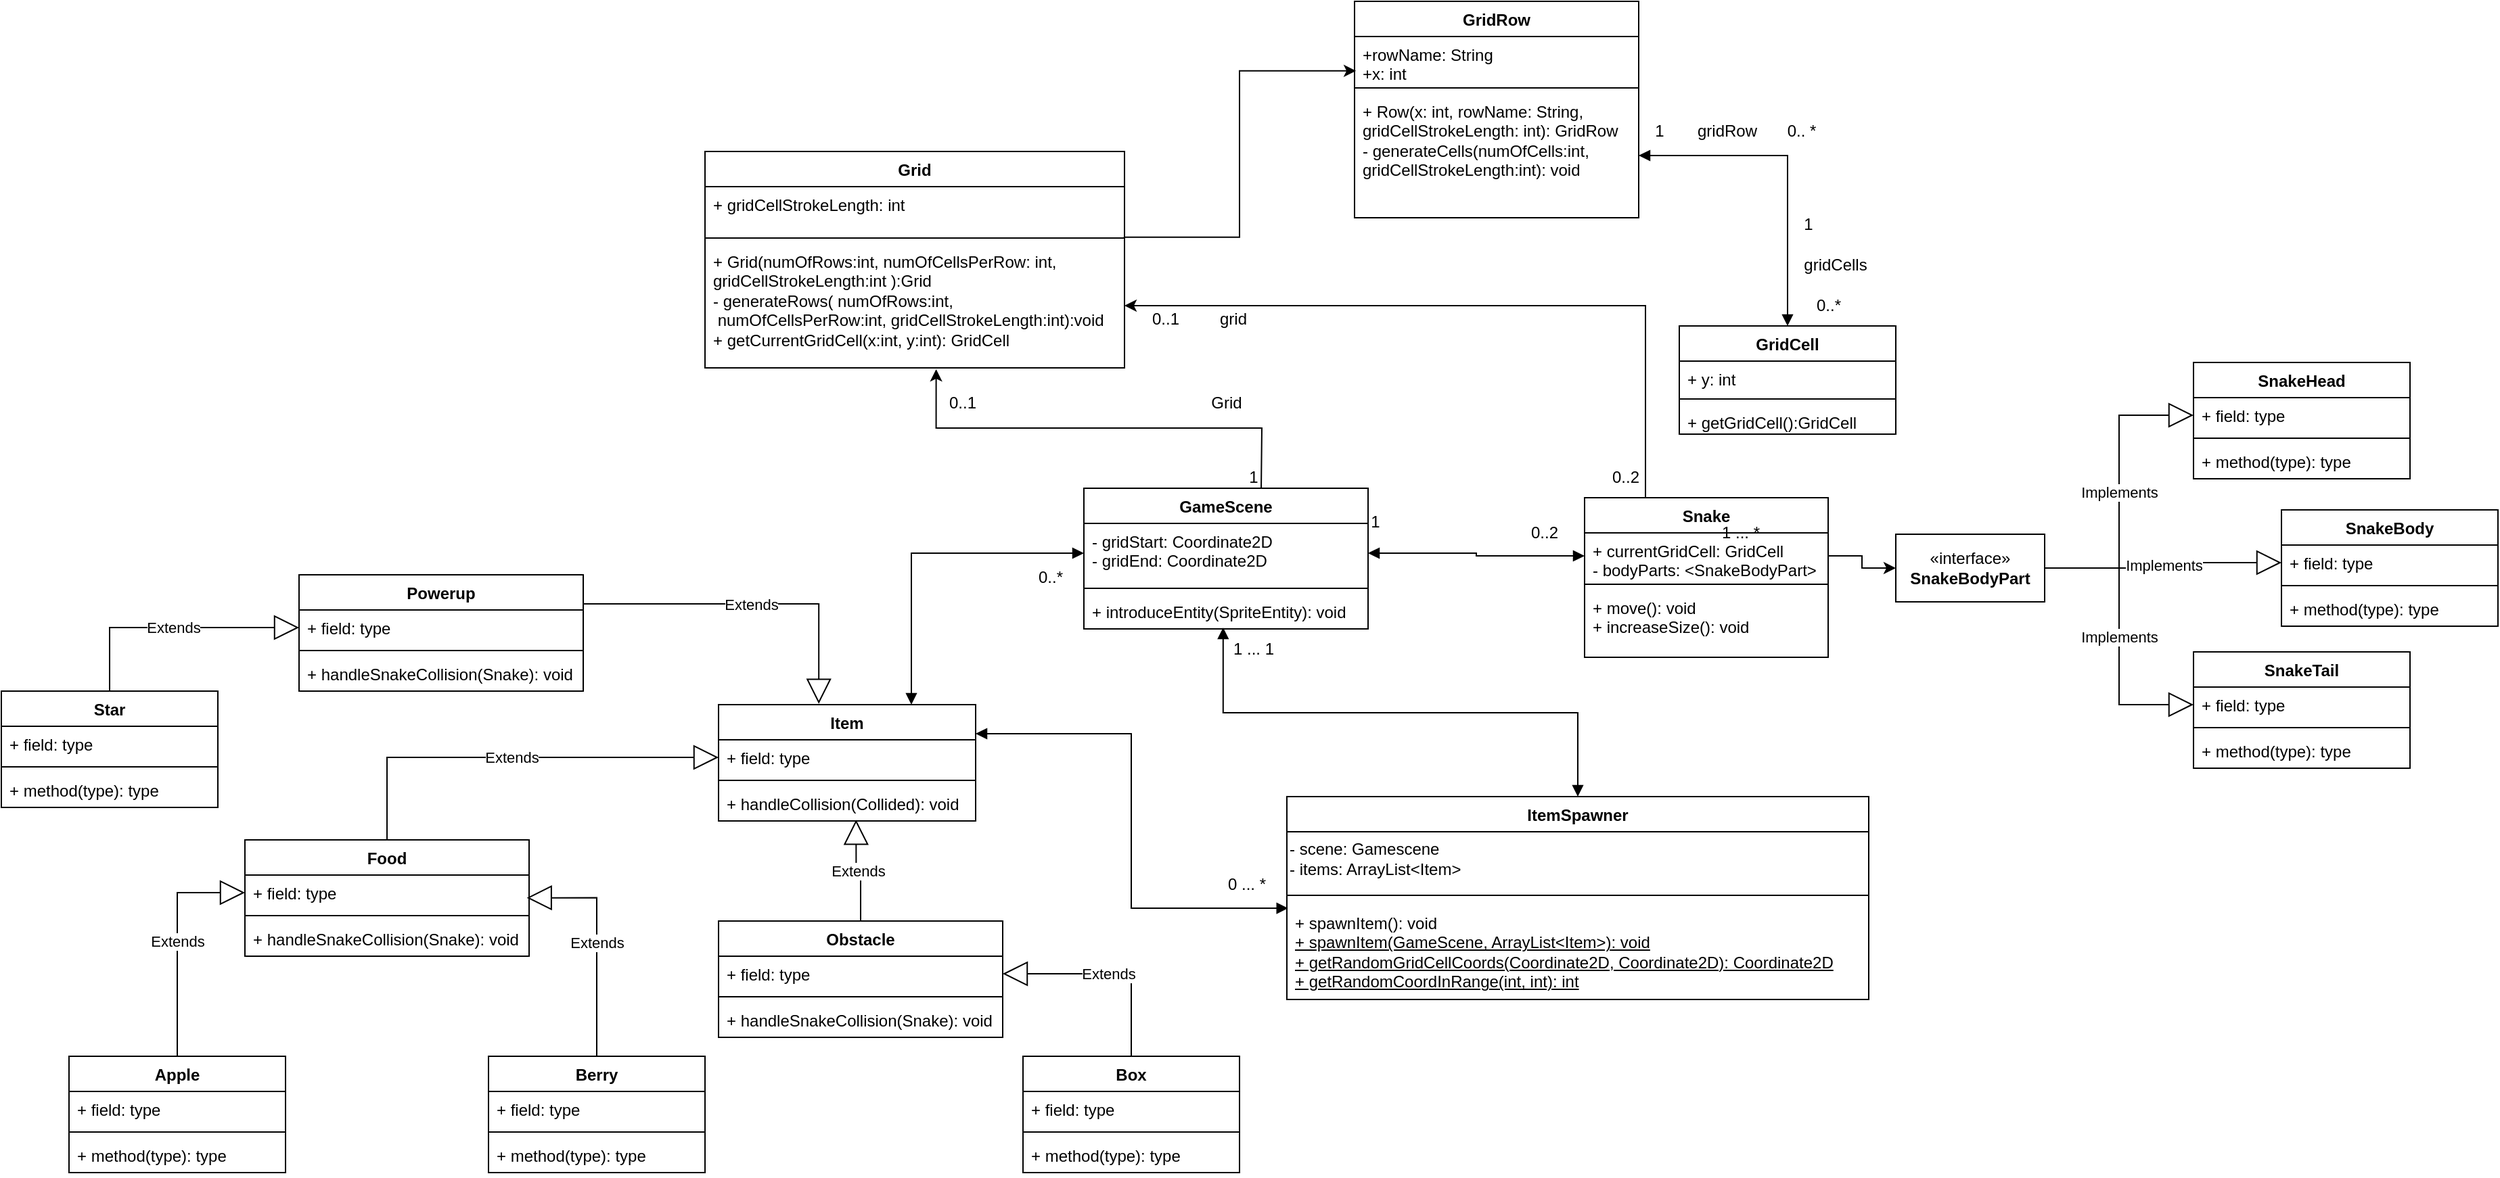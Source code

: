 <mxfile version="21.6.8" type="device">
  <diagram name="Page-1" id="MCF7dSbkrIIll1OqpHnx">
    <mxGraphModel dx="1997" dy="2072" grid="1" gridSize="10" guides="1" tooltips="1" connect="1" arrows="1" fold="1" page="1" pageScale="1" pageWidth="850" pageHeight="1100" math="0" shadow="0">
      <root>
        <mxCell id="0" />
        <mxCell id="1" parent="0" />
        <mxCell id="9PEjHqLA53AQj2_8Kmjp-25" style="edgeStyle=orthogonalEdgeStyle;rounded=0;orthogonalLoop=1;jettySize=auto;html=1;exitX=0.25;exitY=0;exitDx=0;exitDy=0;entryX=1;entryY=0.5;entryDx=0;entryDy=0;" parent="1" source="qGIvIKASs_bQKBdTB44B-2" edge="1" target="9PEjHqLA53AQj2_8Kmjp-12">
          <mxGeometry relative="1" as="geometry">
            <mxPoint x="620" y="-60" as="targetPoint" />
          </mxGeometry>
        </mxCell>
        <mxCell id="qGIvIKASs_bQKBdTB44B-2" value="Snake" style="swimlane;fontStyle=1;align=center;verticalAlign=top;childLayout=stackLayout;horizontal=1;startSize=26;horizontalStack=0;resizeParent=1;resizeParentMax=0;resizeLast=0;collapsible=1;marginBottom=0;whiteSpace=wrap;html=1;" parent="1" vertex="1">
          <mxGeometry x="760" y="37" width="180" height="118" as="geometry" />
        </mxCell>
        <mxCell id="qGIvIKASs_bQKBdTB44B-3" value="+ currentGridCell: GridCell&lt;br&gt;- bodyParts: &amp;lt;SnakeBodyPart&amp;gt;" style="text;strokeColor=none;fillColor=none;align=left;verticalAlign=top;spacingLeft=4;spacingRight=4;overflow=hidden;rotatable=0;points=[[0,0.5],[1,0.5]];portConstraint=eastwest;whiteSpace=wrap;html=1;" parent="qGIvIKASs_bQKBdTB44B-2" vertex="1">
          <mxGeometry y="26" width="180" height="34" as="geometry" />
        </mxCell>
        <mxCell id="qGIvIKASs_bQKBdTB44B-4" value="" style="line;strokeWidth=1;fillColor=none;align=left;verticalAlign=middle;spacingTop=-1;spacingLeft=3;spacingRight=3;rotatable=0;labelPosition=right;points=[];portConstraint=eastwest;strokeColor=inherit;" parent="qGIvIKASs_bQKBdTB44B-2" vertex="1">
          <mxGeometry y="60" width="180" height="8" as="geometry" />
        </mxCell>
        <mxCell id="qGIvIKASs_bQKBdTB44B-5" value="+ move(): void&lt;div&gt;+ increaseSize(): void&lt;/div&gt;" style="text;strokeColor=none;fillColor=none;align=left;verticalAlign=top;spacingLeft=4;spacingRight=4;overflow=hidden;rotatable=0;points=[[0,0.5],[1,0.5]];portConstraint=eastwest;whiteSpace=wrap;html=1;" parent="qGIvIKASs_bQKBdTB44B-2" vertex="1">
          <mxGeometry y="68" width="180" height="50" as="geometry" />
        </mxCell>
        <mxCell id="qGIvIKASs_bQKBdTB44B-6" value="Item" style="swimlane;fontStyle=1;align=center;verticalAlign=top;childLayout=stackLayout;horizontal=1;startSize=26;horizontalStack=0;resizeParent=1;resizeParentMax=0;resizeLast=0;collapsible=1;marginBottom=0;whiteSpace=wrap;html=1;" parent="1" vertex="1">
          <mxGeometry x="120" y="190" width="190" height="86" as="geometry" />
        </mxCell>
        <mxCell id="qGIvIKASs_bQKBdTB44B-7" value="+ field: type" style="text;strokeColor=none;fillColor=none;align=left;verticalAlign=top;spacingLeft=4;spacingRight=4;overflow=hidden;rotatable=0;points=[[0,0.5],[1,0.5]];portConstraint=eastwest;whiteSpace=wrap;html=1;" parent="qGIvIKASs_bQKBdTB44B-6" vertex="1">
          <mxGeometry y="26" width="190" height="26" as="geometry" />
        </mxCell>
        <mxCell id="qGIvIKASs_bQKBdTB44B-8" value="" style="line;strokeWidth=1;fillColor=none;align=left;verticalAlign=middle;spacingTop=-1;spacingLeft=3;spacingRight=3;rotatable=0;labelPosition=right;points=[];portConstraint=eastwest;strokeColor=inherit;" parent="qGIvIKASs_bQKBdTB44B-6" vertex="1">
          <mxGeometry y="52" width="190" height="8" as="geometry" />
        </mxCell>
        <mxCell id="qGIvIKASs_bQKBdTB44B-9" value="+ handleCollision(Collided): void" style="text;strokeColor=none;fillColor=none;align=left;verticalAlign=top;spacingLeft=4;spacingRight=4;overflow=hidden;rotatable=0;points=[[0,0.5],[1,0.5]];portConstraint=eastwest;whiteSpace=wrap;html=1;" parent="qGIvIKASs_bQKBdTB44B-6" vertex="1">
          <mxGeometry y="60" width="190" height="26" as="geometry" />
        </mxCell>
        <mxCell id="qGIvIKASs_bQKBdTB44B-15" value="Food" style="swimlane;fontStyle=1;align=center;verticalAlign=top;childLayout=stackLayout;horizontal=1;startSize=26;horizontalStack=0;resizeParent=1;resizeParentMax=0;resizeLast=0;collapsible=1;marginBottom=0;whiteSpace=wrap;html=1;" parent="1" vertex="1">
          <mxGeometry x="-230" y="290" width="210" height="86" as="geometry" />
        </mxCell>
        <mxCell id="qGIvIKASs_bQKBdTB44B-16" value="+ field: type" style="text;strokeColor=none;fillColor=none;align=left;verticalAlign=top;spacingLeft=4;spacingRight=4;overflow=hidden;rotatable=0;points=[[0,0.5],[1,0.5]];portConstraint=eastwest;whiteSpace=wrap;html=1;" parent="qGIvIKASs_bQKBdTB44B-15" vertex="1">
          <mxGeometry y="26" width="210" height="26" as="geometry" />
        </mxCell>
        <mxCell id="qGIvIKASs_bQKBdTB44B-17" value="" style="line;strokeWidth=1;fillColor=none;align=left;verticalAlign=middle;spacingTop=-1;spacingLeft=3;spacingRight=3;rotatable=0;labelPosition=right;points=[];portConstraint=eastwest;strokeColor=inherit;" parent="qGIvIKASs_bQKBdTB44B-15" vertex="1">
          <mxGeometry y="52" width="210" height="8" as="geometry" />
        </mxCell>
        <mxCell id="qGIvIKASs_bQKBdTB44B-18" value="+ handleSnakeCollision(Snake): void" style="text;strokeColor=none;fillColor=none;align=left;verticalAlign=top;spacingLeft=4;spacingRight=4;overflow=hidden;rotatable=0;points=[[0,0.5],[1,0.5]];portConstraint=eastwest;whiteSpace=wrap;html=1;" parent="qGIvIKASs_bQKBdTB44B-15" vertex="1">
          <mxGeometry y="60" width="210" height="26" as="geometry" />
        </mxCell>
        <mxCell id="qGIvIKASs_bQKBdTB44B-19" value="Obstacle" style="swimlane;fontStyle=1;align=center;verticalAlign=top;childLayout=stackLayout;horizontal=1;startSize=26;horizontalStack=0;resizeParent=1;resizeParentMax=0;resizeLast=0;collapsible=1;marginBottom=0;whiteSpace=wrap;html=1;" parent="1" vertex="1">
          <mxGeometry x="120" y="350" width="210" height="86" as="geometry" />
        </mxCell>
        <mxCell id="qGIvIKASs_bQKBdTB44B-20" value="+ field: type" style="text;strokeColor=none;fillColor=none;align=left;verticalAlign=top;spacingLeft=4;spacingRight=4;overflow=hidden;rotatable=0;points=[[0,0.5],[1,0.5]];portConstraint=eastwest;whiteSpace=wrap;html=1;" parent="qGIvIKASs_bQKBdTB44B-19" vertex="1">
          <mxGeometry y="26" width="210" height="26" as="geometry" />
        </mxCell>
        <mxCell id="qGIvIKASs_bQKBdTB44B-21" value="" style="line;strokeWidth=1;fillColor=none;align=left;verticalAlign=middle;spacingTop=-1;spacingLeft=3;spacingRight=3;rotatable=0;labelPosition=right;points=[];portConstraint=eastwest;strokeColor=inherit;" parent="qGIvIKASs_bQKBdTB44B-19" vertex="1">
          <mxGeometry y="52" width="210" height="8" as="geometry" />
        </mxCell>
        <mxCell id="qGIvIKASs_bQKBdTB44B-22" value="+ handleSnakeCollision(Snake): void" style="text;strokeColor=none;fillColor=none;align=left;verticalAlign=top;spacingLeft=4;spacingRight=4;overflow=hidden;rotatable=0;points=[[0,0.5],[1,0.5]];portConstraint=eastwest;whiteSpace=wrap;html=1;" parent="qGIvIKASs_bQKBdTB44B-19" vertex="1">
          <mxGeometry y="60" width="210" height="26" as="geometry" />
        </mxCell>
        <mxCell id="qGIvIKASs_bQKBdTB44B-23" value="Extends" style="endArrow=block;endSize=16;endFill=0;html=1;rounded=0;entryX=0;entryY=0.5;entryDx=0;entryDy=0;exitX=0.5;exitY=0;exitDx=0;exitDy=0;edgeStyle=orthogonalEdgeStyle;" parent="1" source="qGIvIKASs_bQKBdTB44B-15" target="qGIvIKASs_bQKBdTB44B-7" edge="1">
          <mxGeometry width="160" relative="1" as="geometry">
            <mxPoint x="420" y="250" as="sourcePoint" />
            <mxPoint x="260" y="250" as="targetPoint" />
          </mxGeometry>
        </mxCell>
        <mxCell id="qGIvIKASs_bQKBdTB44B-24" value="Extends" style="endArrow=block;endSize=16;endFill=0;html=1;rounded=0;entryX=0.535;entryY=0.968;entryDx=0;entryDy=0;exitX=0.5;exitY=0;exitDx=0;exitDy=0;edgeStyle=orthogonalEdgeStyle;entryPerimeter=0;" parent="1" source="qGIvIKASs_bQKBdTB44B-19" target="qGIvIKASs_bQKBdTB44B-9" edge="1">
          <mxGeometry width="160" relative="1" as="geometry">
            <mxPoint x="140" y="266" as="sourcePoint" />
            <mxPoint x="200" y="189" as="targetPoint" />
          </mxGeometry>
        </mxCell>
        <mxCell id="qGIvIKASs_bQKBdTB44B-25" value="Apple" style="swimlane;fontStyle=1;align=center;verticalAlign=top;childLayout=stackLayout;horizontal=1;startSize=26;horizontalStack=0;resizeParent=1;resizeParentMax=0;resizeLast=0;collapsible=1;marginBottom=0;whiteSpace=wrap;html=1;" parent="1" vertex="1">
          <mxGeometry x="-360" y="450" width="160" height="86" as="geometry" />
        </mxCell>
        <mxCell id="qGIvIKASs_bQKBdTB44B-26" value="+ field: type" style="text;strokeColor=none;fillColor=none;align=left;verticalAlign=top;spacingLeft=4;spacingRight=4;overflow=hidden;rotatable=0;points=[[0,0.5],[1,0.5]];portConstraint=eastwest;whiteSpace=wrap;html=1;" parent="qGIvIKASs_bQKBdTB44B-25" vertex="1">
          <mxGeometry y="26" width="160" height="26" as="geometry" />
        </mxCell>
        <mxCell id="qGIvIKASs_bQKBdTB44B-27" value="" style="line;strokeWidth=1;fillColor=none;align=left;verticalAlign=middle;spacingTop=-1;spacingLeft=3;spacingRight=3;rotatable=0;labelPosition=right;points=[];portConstraint=eastwest;strokeColor=inherit;" parent="qGIvIKASs_bQKBdTB44B-25" vertex="1">
          <mxGeometry y="52" width="160" height="8" as="geometry" />
        </mxCell>
        <mxCell id="qGIvIKASs_bQKBdTB44B-28" value="+ method(type): type" style="text;strokeColor=none;fillColor=none;align=left;verticalAlign=top;spacingLeft=4;spacingRight=4;overflow=hidden;rotatable=0;points=[[0,0.5],[1,0.5]];portConstraint=eastwest;whiteSpace=wrap;html=1;" parent="qGIvIKASs_bQKBdTB44B-25" vertex="1">
          <mxGeometry y="60" width="160" height="26" as="geometry" />
        </mxCell>
        <mxCell id="qGIvIKASs_bQKBdTB44B-29" value="Berry" style="swimlane;fontStyle=1;align=center;verticalAlign=top;childLayout=stackLayout;horizontal=1;startSize=26;horizontalStack=0;resizeParent=1;resizeParentMax=0;resizeLast=0;collapsible=1;marginBottom=0;whiteSpace=wrap;html=1;" parent="1" vertex="1">
          <mxGeometry x="-50" y="450" width="160" height="86" as="geometry" />
        </mxCell>
        <mxCell id="qGIvIKASs_bQKBdTB44B-30" value="+ field: type" style="text;strokeColor=none;fillColor=none;align=left;verticalAlign=top;spacingLeft=4;spacingRight=4;overflow=hidden;rotatable=0;points=[[0,0.5],[1,0.5]];portConstraint=eastwest;whiteSpace=wrap;html=1;" parent="qGIvIKASs_bQKBdTB44B-29" vertex="1">
          <mxGeometry y="26" width="160" height="26" as="geometry" />
        </mxCell>
        <mxCell id="qGIvIKASs_bQKBdTB44B-31" value="" style="line;strokeWidth=1;fillColor=none;align=left;verticalAlign=middle;spacingTop=-1;spacingLeft=3;spacingRight=3;rotatable=0;labelPosition=right;points=[];portConstraint=eastwest;strokeColor=inherit;" parent="qGIvIKASs_bQKBdTB44B-29" vertex="1">
          <mxGeometry y="52" width="160" height="8" as="geometry" />
        </mxCell>
        <mxCell id="qGIvIKASs_bQKBdTB44B-32" value="+ method(type): type" style="text;strokeColor=none;fillColor=none;align=left;verticalAlign=top;spacingLeft=4;spacingRight=4;overflow=hidden;rotatable=0;points=[[0,0.5],[1,0.5]];portConstraint=eastwest;whiteSpace=wrap;html=1;" parent="qGIvIKASs_bQKBdTB44B-29" vertex="1">
          <mxGeometry y="60" width="160" height="26" as="geometry" />
        </mxCell>
        <mxCell id="qGIvIKASs_bQKBdTB44B-33" value="Extends" style="endArrow=block;endSize=16;endFill=0;html=1;rounded=0;entryX=0;entryY=0.5;entryDx=0;entryDy=0;exitX=0.5;exitY=0;exitDx=0;exitDy=0;edgeStyle=orthogonalEdgeStyle;" parent="1" source="qGIvIKASs_bQKBdTB44B-25" target="qGIvIKASs_bQKBdTB44B-16" edge="1">
          <mxGeometry width="160" relative="1" as="geometry">
            <mxPoint x="50" y="290" as="sourcePoint" />
            <mxPoint x="110" y="199" as="targetPoint" />
          </mxGeometry>
        </mxCell>
        <mxCell id="qGIvIKASs_bQKBdTB44B-34" value="Extends" style="endArrow=block;endSize=16;endFill=0;html=1;rounded=0;exitX=0.5;exitY=0;exitDx=0;exitDy=0;edgeStyle=orthogonalEdgeStyle;entryX=0.992;entryY=0.648;entryDx=0;entryDy=0;entryPerimeter=0;" parent="1" source="qGIvIKASs_bQKBdTB44B-29" target="qGIvIKASs_bQKBdTB44B-16" edge="1">
          <mxGeometry width="160" relative="1" as="geometry">
            <mxPoint x="60" y="300" as="sourcePoint" />
            <mxPoint x="150" y="320" as="targetPoint" />
          </mxGeometry>
        </mxCell>
        <mxCell id="qGIvIKASs_bQKBdTB44B-35" value="Box" style="swimlane;fontStyle=1;align=center;verticalAlign=top;childLayout=stackLayout;horizontal=1;startSize=26;horizontalStack=0;resizeParent=1;resizeParentMax=0;resizeLast=0;collapsible=1;marginBottom=0;whiteSpace=wrap;html=1;" parent="1" vertex="1">
          <mxGeometry x="345" y="450" width="160" height="86" as="geometry" />
        </mxCell>
        <mxCell id="qGIvIKASs_bQKBdTB44B-36" value="+ field: type" style="text;strokeColor=none;fillColor=none;align=left;verticalAlign=top;spacingLeft=4;spacingRight=4;overflow=hidden;rotatable=0;points=[[0,0.5],[1,0.5]];portConstraint=eastwest;whiteSpace=wrap;html=1;" parent="qGIvIKASs_bQKBdTB44B-35" vertex="1">
          <mxGeometry y="26" width="160" height="26" as="geometry" />
        </mxCell>
        <mxCell id="qGIvIKASs_bQKBdTB44B-37" value="" style="line;strokeWidth=1;fillColor=none;align=left;verticalAlign=middle;spacingTop=-1;spacingLeft=3;spacingRight=3;rotatable=0;labelPosition=right;points=[];portConstraint=eastwest;strokeColor=inherit;" parent="qGIvIKASs_bQKBdTB44B-35" vertex="1">
          <mxGeometry y="52" width="160" height="8" as="geometry" />
        </mxCell>
        <mxCell id="qGIvIKASs_bQKBdTB44B-38" value="+ method(type): type" style="text;strokeColor=none;fillColor=none;align=left;verticalAlign=top;spacingLeft=4;spacingRight=4;overflow=hidden;rotatable=0;points=[[0,0.5],[1,0.5]];portConstraint=eastwest;whiteSpace=wrap;html=1;" parent="qGIvIKASs_bQKBdTB44B-35" vertex="1">
          <mxGeometry y="60" width="160" height="26" as="geometry" />
        </mxCell>
        <mxCell id="qGIvIKASs_bQKBdTB44B-39" value="Extends" style="endArrow=block;endSize=16;endFill=0;html=1;rounded=0;exitX=0.5;exitY=0;exitDx=0;exitDy=0;edgeStyle=orthogonalEdgeStyle;entryX=1;entryY=0.5;entryDx=0;entryDy=0;" parent="1" source="qGIvIKASs_bQKBdTB44B-35" target="qGIvIKASs_bQKBdTB44B-20" edge="1">
          <mxGeometry width="160" relative="1" as="geometry">
            <mxPoint x="150" y="430" as="sourcePoint" />
            <mxPoint x="110" y="329" as="targetPoint" />
          </mxGeometry>
        </mxCell>
        <mxCell id="qGIvIKASs_bQKBdTB44B-40" value="Powerup" style="swimlane;fontStyle=1;align=center;verticalAlign=top;childLayout=stackLayout;horizontal=1;startSize=26;horizontalStack=0;resizeParent=1;resizeParentMax=0;resizeLast=0;collapsible=1;marginBottom=0;whiteSpace=wrap;html=1;" parent="1" vertex="1">
          <mxGeometry x="-190" y="94" width="210" height="86" as="geometry" />
        </mxCell>
        <mxCell id="qGIvIKASs_bQKBdTB44B-41" value="+ field: type" style="text;strokeColor=none;fillColor=none;align=left;verticalAlign=top;spacingLeft=4;spacingRight=4;overflow=hidden;rotatable=0;points=[[0,0.5],[1,0.5]];portConstraint=eastwest;whiteSpace=wrap;html=1;" parent="qGIvIKASs_bQKBdTB44B-40" vertex="1">
          <mxGeometry y="26" width="210" height="26" as="geometry" />
        </mxCell>
        <mxCell id="qGIvIKASs_bQKBdTB44B-42" value="" style="line;strokeWidth=1;fillColor=none;align=left;verticalAlign=middle;spacingTop=-1;spacingLeft=3;spacingRight=3;rotatable=0;labelPosition=right;points=[];portConstraint=eastwest;strokeColor=inherit;" parent="qGIvIKASs_bQKBdTB44B-40" vertex="1">
          <mxGeometry y="52" width="210" height="8" as="geometry" />
        </mxCell>
        <mxCell id="qGIvIKASs_bQKBdTB44B-43" value="+ handleSnakeCollision(Snake): void" style="text;strokeColor=none;fillColor=none;align=left;verticalAlign=top;spacingLeft=4;spacingRight=4;overflow=hidden;rotatable=0;points=[[0,0.5],[1,0.5]];portConstraint=eastwest;whiteSpace=wrap;html=1;" parent="qGIvIKASs_bQKBdTB44B-40" vertex="1">
          <mxGeometry y="60" width="210" height="26" as="geometry" />
        </mxCell>
        <mxCell id="qGIvIKASs_bQKBdTB44B-44" value="Extends" style="endArrow=block;endSize=16;endFill=0;html=1;rounded=0;entryX=0.39;entryY=-0.007;entryDx=0;entryDy=0;exitX=1;exitY=0.25;exitDx=0;exitDy=0;edgeStyle=orthogonalEdgeStyle;entryPerimeter=0;" parent="1" source="qGIvIKASs_bQKBdTB44B-40" target="qGIvIKASs_bQKBdTB44B-6" edge="1">
          <mxGeometry width="160" relative="1" as="geometry">
            <mxPoint x="120" y="280" as="sourcePoint" />
            <mxPoint x="200" y="189" as="targetPoint" />
          </mxGeometry>
        </mxCell>
        <mxCell id="qGIvIKASs_bQKBdTB44B-50" value="Star" style="swimlane;fontStyle=1;align=center;verticalAlign=top;childLayout=stackLayout;horizontal=1;startSize=26;horizontalStack=0;resizeParent=1;resizeParentMax=0;resizeLast=0;collapsible=1;marginBottom=0;whiteSpace=wrap;html=1;" parent="1" vertex="1">
          <mxGeometry x="-410" y="180" width="160" height="86" as="geometry" />
        </mxCell>
        <mxCell id="qGIvIKASs_bQKBdTB44B-51" value="+ field: type" style="text;strokeColor=none;fillColor=none;align=left;verticalAlign=top;spacingLeft=4;spacingRight=4;overflow=hidden;rotatable=0;points=[[0,0.5],[1,0.5]];portConstraint=eastwest;whiteSpace=wrap;html=1;" parent="qGIvIKASs_bQKBdTB44B-50" vertex="1">
          <mxGeometry y="26" width="160" height="26" as="geometry" />
        </mxCell>
        <mxCell id="qGIvIKASs_bQKBdTB44B-52" value="" style="line;strokeWidth=1;fillColor=none;align=left;verticalAlign=middle;spacingTop=-1;spacingLeft=3;spacingRight=3;rotatable=0;labelPosition=right;points=[];portConstraint=eastwest;strokeColor=inherit;" parent="qGIvIKASs_bQKBdTB44B-50" vertex="1">
          <mxGeometry y="52" width="160" height="8" as="geometry" />
        </mxCell>
        <mxCell id="qGIvIKASs_bQKBdTB44B-53" value="+ method(type): type" style="text;strokeColor=none;fillColor=none;align=left;verticalAlign=top;spacingLeft=4;spacingRight=4;overflow=hidden;rotatable=0;points=[[0,0.5],[1,0.5]];portConstraint=eastwest;whiteSpace=wrap;html=1;" parent="qGIvIKASs_bQKBdTB44B-50" vertex="1">
          <mxGeometry y="60" width="160" height="26" as="geometry" />
        </mxCell>
        <mxCell id="qGIvIKASs_bQKBdTB44B-54" value="Extends" style="endArrow=block;endSize=16;endFill=0;html=1;rounded=0;exitX=0.5;exitY=0;exitDx=0;exitDy=0;edgeStyle=orthogonalEdgeStyle;entryX=0;entryY=0.5;entryDx=0;entryDy=0;" parent="1" source="qGIvIKASs_bQKBdTB44B-50" target="qGIvIKASs_bQKBdTB44B-41" edge="1">
          <mxGeometry width="160" relative="1" as="geometry">
            <mxPoint x="120" y="91" as="sourcePoint" />
            <mxPoint x="262" y="149" as="targetPoint" />
          </mxGeometry>
        </mxCell>
        <mxCell id="-3KLwKhVpg1Zn16_drRb-19" style="edgeStyle=orthogonalEdgeStyle;rounded=0;orthogonalLoop=1;jettySize=auto;html=1;entryX=0.551;entryY=1.011;entryDx=0;entryDy=0;entryPerimeter=0;" parent="1" edge="1" target="9PEjHqLA53AQj2_8Kmjp-12">
          <mxGeometry relative="1" as="geometry">
            <mxPoint x="521.021" y="30" as="sourcePoint" />
            <mxPoint x="518.5" y="-60" as="targetPoint" />
          </mxGeometry>
        </mxCell>
        <mxCell id="qGIvIKASs_bQKBdTB44B-55" value="GameScene" style="swimlane;fontStyle=1;align=center;verticalAlign=top;childLayout=stackLayout;horizontal=1;startSize=26;horizontalStack=0;resizeParent=1;resizeParentMax=0;resizeLast=0;collapsible=1;marginBottom=0;whiteSpace=wrap;html=1;" parent="1" vertex="1">
          <mxGeometry x="390" y="30" width="210" height="104" as="geometry" />
        </mxCell>
        <mxCell id="qGIvIKASs_bQKBdTB44B-56" value="- gridStart: Coordinate2D&lt;br&gt;- gridEnd: Coordinate2D" style="text;strokeColor=none;fillColor=none;align=left;verticalAlign=top;spacingLeft=4;spacingRight=4;overflow=hidden;rotatable=0;points=[[0,0.5],[1,0.5]];portConstraint=eastwest;whiteSpace=wrap;html=1;" parent="qGIvIKASs_bQKBdTB44B-55" vertex="1">
          <mxGeometry y="26" width="210" height="44" as="geometry" />
        </mxCell>
        <mxCell id="qGIvIKASs_bQKBdTB44B-57" value="" style="line;strokeWidth=1;fillColor=none;align=left;verticalAlign=middle;spacingTop=-1;spacingLeft=3;spacingRight=3;rotatable=0;labelPosition=right;points=[];portConstraint=eastwest;strokeColor=inherit;" parent="qGIvIKASs_bQKBdTB44B-55" vertex="1">
          <mxGeometry y="70" width="210" height="8" as="geometry" />
        </mxCell>
        <mxCell id="qGIvIKASs_bQKBdTB44B-58" value="+ introduceEntity(SpriteEntity): void" style="text;strokeColor=none;fillColor=none;align=left;verticalAlign=top;spacingLeft=4;spacingRight=4;overflow=hidden;rotatable=0;points=[[0,0.5],[1,0.5]];portConstraint=eastwest;whiteSpace=wrap;html=1;" parent="qGIvIKASs_bQKBdTB44B-55" vertex="1">
          <mxGeometry y="78" width="210" height="26" as="geometry" />
        </mxCell>
        <mxCell id="qGIvIKASs_bQKBdTB44B-61" value="" style="endArrow=block;startArrow=block;endFill=1;startFill=1;html=1;rounded=0;exitX=0.75;exitY=0;exitDx=0;exitDy=0;entryX=0;entryY=0.5;entryDx=0;entryDy=0;edgeStyle=orthogonalEdgeStyle;" parent="1" source="qGIvIKASs_bQKBdTB44B-6" target="qGIvIKASs_bQKBdTB44B-56" edge="1">
          <mxGeometry width="160" relative="1" as="geometry">
            <mxPoint x="560" y="100" as="sourcePoint" />
            <mxPoint x="720" y="100" as="targetPoint" />
          </mxGeometry>
        </mxCell>
        <mxCell id="qGIvIKASs_bQKBdTB44B-63" value="" style="endArrow=block;startArrow=block;endFill=1;startFill=1;html=1;rounded=0;exitX=0;exitY=0.5;exitDx=0;exitDy=0;entryX=1;entryY=0.5;entryDx=0;entryDy=0;edgeStyle=orthogonalEdgeStyle;" parent="1" source="qGIvIKASs_bQKBdTB44B-3" target="qGIvIKASs_bQKBdTB44B-56" edge="1">
          <mxGeometry width="160" relative="1" as="geometry">
            <mxPoint x="320" y="150" as="sourcePoint" />
            <mxPoint x="450" y="79" as="targetPoint" />
          </mxGeometry>
        </mxCell>
        <mxCell id="-3KLwKhVpg1Zn16_drRb-20" value="0..1" style="text;html=1;align=center;verticalAlign=middle;resizable=0;points=[];autosize=1;strokeColor=none;fillColor=none;" parent="1" vertex="1">
          <mxGeometry x="280" y="-48" width="40" height="30" as="geometry" />
        </mxCell>
        <mxCell id="-3KLwKhVpg1Zn16_drRb-21" value="1" style="text;html=1;align=center;verticalAlign=middle;resizable=0;points=[];autosize=1;strokeColor=none;fillColor=none;" parent="1" vertex="1">
          <mxGeometry x="500" y="7" width="30" height="30" as="geometry" />
        </mxCell>
        <mxCell id="-3KLwKhVpg1Zn16_drRb-23" value="0..1" style="text;html=1;align=center;verticalAlign=middle;resizable=0;points=[];autosize=1;strokeColor=none;fillColor=none;" parent="1" vertex="1">
          <mxGeometry x="430" y="-110" width="40" height="30" as="geometry" />
        </mxCell>
        <mxCell id="-3KLwKhVpg1Zn16_drRb-24" value="0..2" style="text;html=1;align=center;verticalAlign=middle;resizable=0;points=[];autosize=1;strokeColor=none;fillColor=none;" parent="1" vertex="1">
          <mxGeometry x="770" y="7" width="40" height="30" as="geometry" />
        </mxCell>
        <mxCell id="-3KLwKhVpg1Zn16_drRb-25" value="1" style="text;html=1;align=center;verticalAlign=middle;resizable=0;points=[];autosize=1;strokeColor=none;fillColor=none;" parent="1" vertex="1">
          <mxGeometry x="590" y="40" width="30" height="30" as="geometry" />
        </mxCell>
        <mxCell id="-3KLwKhVpg1Zn16_drRb-26" value="0..2" style="text;html=1;align=center;verticalAlign=middle;resizable=0;points=[];autosize=1;strokeColor=none;fillColor=none;" parent="1" vertex="1">
          <mxGeometry x="710" y="48" width="40" height="30" as="geometry" />
        </mxCell>
        <mxCell id="-3KLwKhVpg1Zn16_drRb-28" value="Grid" style="text;html=1;align=center;verticalAlign=middle;resizable=0;points=[];autosize=1;strokeColor=none;fillColor=none;" parent="1" vertex="1">
          <mxGeometry x="470" y="-48" width="50" height="30" as="geometry" />
        </mxCell>
        <mxCell id="-3KLwKhVpg1Zn16_drRb-30" value="grid" style="text;html=1;align=center;verticalAlign=middle;resizable=0;points=[];autosize=1;strokeColor=none;fillColor=none;" parent="1" vertex="1">
          <mxGeometry x="480" y="-110" width="40" height="30" as="geometry" />
        </mxCell>
        <mxCell id="-3KLwKhVpg1Zn16_drRb-62" style="edgeStyle=orthogonalEdgeStyle;rounded=0;orthogonalLoop=1;jettySize=auto;html=1;entryX=0.005;entryY=0.747;entryDx=0;entryDy=0;entryPerimeter=0;" parent="1" edge="1">
          <mxGeometry relative="1" as="geometry">
            <mxPoint x="600" y="-117.0" as="sourcePoint" />
          </mxGeometry>
        </mxCell>
        <mxCell id="-3KLwKhVpg1Zn16_drRb-63" style="edgeStyle=orthogonalEdgeStyle;rounded=0;orthogonalLoop=1;jettySize=auto;html=1;entryX=-0.001;entryY=0.241;entryDx=0;entryDy=0;entryPerimeter=0;" parent="1" edge="1">
          <mxGeometry relative="1" as="geometry">
            <mxPoint x="870" y="-125" as="sourcePoint" />
          </mxGeometry>
        </mxCell>
        <mxCell id="-3KLwKhVpg1Zn16_drRb-76" value="0..*" style="text;html=1;align=center;verticalAlign=middle;resizable=0;points=[];autosize=1;strokeColor=none;fillColor=none;" parent="1" vertex="1">
          <mxGeometry x="345" y="81" width="40" height="30" as="geometry" />
        </mxCell>
        <mxCell id="wiakrV8rHJTcr8nScUGv-5" value="SnakeHead" style="swimlane;fontStyle=1;align=center;verticalAlign=top;childLayout=stackLayout;horizontal=1;startSize=26;horizontalStack=0;resizeParent=1;resizeParentMax=0;resizeLast=0;collapsible=1;marginBottom=0;whiteSpace=wrap;html=1;" parent="1" vertex="1">
          <mxGeometry x="1210" y="-63" width="160" height="86" as="geometry" />
        </mxCell>
        <mxCell id="wiakrV8rHJTcr8nScUGv-6" value="+ field: type" style="text;strokeColor=none;fillColor=none;align=left;verticalAlign=top;spacingLeft=4;spacingRight=4;overflow=hidden;rotatable=0;points=[[0,0.5],[1,0.5]];portConstraint=eastwest;whiteSpace=wrap;html=1;" parent="wiakrV8rHJTcr8nScUGv-5" vertex="1">
          <mxGeometry y="26" width="160" height="26" as="geometry" />
        </mxCell>
        <mxCell id="wiakrV8rHJTcr8nScUGv-7" value="" style="line;strokeWidth=1;fillColor=none;align=left;verticalAlign=middle;spacingTop=-1;spacingLeft=3;spacingRight=3;rotatable=0;labelPosition=right;points=[];portConstraint=eastwest;strokeColor=inherit;" parent="wiakrV8rHJTcr8nScUGv-5" vertex="1">
          <mxGeometry y="52" width="160" height="8" as="geometry" />
        </mxCell>
        <mxCell id="wiakrV8rHJTcr8nScUGv-8" value="+ method(type): type" style="text;strokeColor=none;fillColor=none;align=left;verticalAlign=top;spacingLeft=4;spacingRight=4;overflow=hidden;rotatable=0;points=[[0,0.5],[1,0.5]];portConstraint=eastwest;whiteSpace=wrap;html=1;" parent="wiakrV8rHJTcr8nScUGv-5" vertex="1">
          <mxGeometry y="60" width="160" height="26" as="geometry" />
        </mxCell>
        <mxCell id="wiakrV8rHJTcr8nScUGv-9" value="SnakeTail" style="swimlane;fontStyle=1;align=center;verticalAlign=top;childLayout=stackLayout;horizontal=1;startSize=26;horizontalStack=0;resizeParent=1;resizeParentMax=0;resizeLast=0;collapsible=1;marginBottom=0;whiteSpace=wrap;html=1;" parent="1" vertex="1">
          <mxGeometry x="1210" y="151" width="160" height="86" as="geometry" />
        </mxCell>
        <mxCell id="wiakrV8rHJTcr8nScUGv-10" value="+ field: type" style="text;strokeColor=none;fillColor=none;align=left;verticalAlign=top;spacingLeft=4;spacingRight=4;overflow=hidden;rotatable=0;points=[[0,0.5],[1,0.5]];portConstraint=eastwest;whiteSpace=wrap;html=1;" parent="wiakrV8rHJTcr8nScUGv-9" vertex="1">
          <mxGeometry y="26" width="160" height="26" as="geometry" />
        </mxCell>
        <mxCell id="wiakrV8rHJTcr8nScUGv-11" value="" style="line;strokeWidth=1;fillColor=none;align=left;verticalAlign=middle;spacingTop=-1;spacingLeft=3;spacingRight=3;rotatable=0;labelPosition=right;points=[];portConstraint=eastwest;strokeColor=inherit;" parent="wiakrV8rHJTcr8nScUGv-9" vertex="1">
          <mxGeometry y="52" width="160" height="8" as="geometry" />
        </mxCell>
        <mxCell id="wiakrV8rHJTcr8nScUGv-12" value="+ method(type): type" style="text;strokeColor=none;fillColor=none;align=left;verticalAlign=top;spacingLeft=4;spacingRight=4;overflow=hidden;rotatable=0;points=[[0,0.5],[1,0.5]];portConstraint=eastwest;whiteSpace=wrap;html=1;" parent="wiakrV8rHJTcr8nScUGv-9" vertex="1">
          <mxGeometry y="60" width="160" height="26" as="geometry" />
        </mxCell>
        <mxCell id="wiakrV8rHJTcr8nScUGv-13" value="SnakeBody" style="swimlane;fontStyle=1;align=center;verticalAlign=top;childLayout=stackLayout;horizontal=1;startSize=26;horizontalStack=0;resizeParent=1;resizeParentMax=0;resizeLast=0;collapsible=1;marginBottom=0;whiteSpace=wrap;html=1;" parent="1" vertex="1">
          <mxGeometry x="1275" y="46" width="160" height="86" as="geometry" />
        </mxCell>
        <mxCell id="wiakrV8rHJTcr8nScUGv-14" value="+ field: type" style="text;strokeColor=none;fillColor=none;align=left;verticalAlign=top;spacingLeft=4;spacingRight=4;overflow=hidden;rotatable=0;points=[[0,0.5],[1,0.5]];portConstraint=eastwest;whiteSpace=wrap;html=1;" parent="wiakrV8rHJTcr8nScUGv-13" vertex="1">
          <mxGeometry y="26" width="160" height="26" as="geometry" />
        </mxCell>
        <mxCell id="wiakrV8rHJTcr8nScUGv-15" value="" style="line;strokeWidth=1;fillColor=none;align=left;verticalAlign=middle;spacingTop=-1;spacingLeft=3;spacingRight=3;rotatable=0;labelPosition=right;points=[];portConstraint=eastwest;strokeColor=inherit;" parent="wiakrV8rHJTcr8nScUGv-13" vertex="1">
          <mxGeometry y="52" width="160" height="8" as="geometry" />
        </mxCell>
        <mxCell id="wiakrV8rHJTcr8nScUGv-16" value="+ method(type): type" style="text;strokeColor=none;fillColor=none;align=left;verticalAlign=top;spacingLeft=4;spacingRight=4;overflow=hidden;rotatable=0;points=[[0,0.5],[1,0.5]];portConstraint=eastwest;whiteSpace=wrap;html=1;" parent="wiakrV8rHJTcr8nScUGv-13" vertex="1">
          <mxGeometry y="60" width="160" height="26" as="geometry" />
        </mxCell>
        <mxCell id="wiakrV8rHJTcr8nScUGv-17" style="edgeStyle=orthogonalEdgeStyle;rounded=0;orthogonalLoop=1;jettySize=auto;html=1;entryX=0;entryY=0.5;entryDx=0;entryDy=0;" parent="1" source="qGIvIKASs_bQKBdTB44B-3" target="wiakrV8rHJTcr8nScUGv-22" edge="1">
          <mxGeometry relative="1" as="geometry">
            <mxPoint x="930" y="86" as="targetPoint" />
          </mxGeometry>
        </mxCell>
        <mxCell id="wiakrV8rHJTcr8nScUGv-18" value="1 ... *" style="text;html=1;align=center;verticalAlign=middle;resizable=0;points=[];autosize=1;strokeColor=none;fillColor=none;" parent="1" vertex="1">
          <mxGeometry x="850" y="48" width="50" height="30" as="geometry" />
        </mxCell>
        <mxCell id="wiakrV8rHJTcr8nScUGv-19" value="Implements" style="endArrow=block;endSize=16;endFill=0;html=1;rounded=0;exitX=1;exitY=0.5;exitDx=0;exitDy=0;entryX=0;entryY=0.5;entryDx=0;entryDy=0;edgeStyle=orthogonalEdgeStyle;" parent="1" source="wiakrV8rHJTcr8nScUGv-22" target="wiakrV8rHJTcr8nScUGv-6" edge="1">
          <mxGeometry width="160" relative="1" as="geometry">
            <mxPoint x="1090" y="86" as="sourcePoint" />
            <mxPoint x="1250" y="50" as="targetPoint" />
          </mxGeometry>
        </mxCell>
        <mxCell id="wiakrV8rHJTcr8nScUGv-20" value="Implements" style="endArrow=block;endSize=16;endFill=0;html=1;rounded=0;exitX=1;exitY=0.5;exitDx=0;exitDy=0;entryX=0;entryY=0.5;entryDx=0;entryDy=0;edgeStyle=orthogonalEdgeStyle;" parent="1" source="wiakrV8rHJTcr8nScUGv-22" target="wiakrV8rHJTcr8nScUGv-14" edge="1">
          <mxGeometry width="160" relative="1" as="geometry">
            <mxPoint x="1090" y="86" as="sourcePoint" />
            <mxPoint x="1205" y="11" as="targetPoint" />
          </mxGeometry>
        </mxCell>
        <mxCell id="wiakrV8rHJTcr8nScUGv-21" value="Implements" style="endArrow=block;endSize=16;endFill=0;html=1;rounded=0;exitX=1;exitY=0.5;exitDx=0;exitDy=0;entryX=0;entryY=0.5;entryDx=0;entryDy=0;edgeStyle=orthogonalEdgeStyle;" parent="1" source="wiakrV8rHJTcr8nScUGv-22" target="wiakrV8rHJTcr8nScUGv-10" edge="1">
          <mxGeometry width="160" relative="1" as="geometry">
            <mxPoint x="1090" y="86" as="sourcePoint" />
            <mxPoint x="1205" y="123" as="targetPoint" />
          </mxGeometry>
        </mxCell>
        <mxCell id="wiakrV8rHJTcr8nScUGv-22" value="«interface»&lt;br&gt;&lt;b&gt;SnakeBodyPart&lt;/b&gt;" style="html=1;whiteSpace=wrap;" parent="1" vertex="1">
          <mxGeometry x="990" y="64" width="110" height="50" as="geometry" />
        </mxCell>
        <mxCell id="9PEjHqLA53AQj2_8Kmjp-5" value="GridCell" style="swimlane;fontStyle=1;align=center;verticalAlign=top;childLayout=stackLayout;horizontal=1;startSize=26;horizontalStack=0;resizeParent=1;resizeParentMax=0;resizeLast=0;collapsible=1;marginBottom=0;whiteSpace=wrap;html=1;" parent="1" vertex="1">
          <mxGeometry x="830" y="-90" width="160" height="80" as="geometry" />
        </mxCell>
        <mxCell id="9PEjHqLA53AQj2_8Kmjp-6" value="&lt;div&gt;+ y: int&lt;/div&gt;" style="text;strokeColor=none;fillColor=none;align=left;verticalAlign=top;spacingLeft=4;spacingRight=4;overflow=hidden;rotatable=0;points=[[0,0.5],[1,0.5]];portConstraint=eastwest;whiteSpace=wrap;html=1;" parent="9PEjHqLA53AQj2_8Kmjp-5" vertex="1">
          <mxGeometry y="26" width="160" height="24" as="geometry" />
        </mxCell>
        <mxCell id="9PEjHqLA53AQj2_8Kmjp-7" value="" style="line;strokeWidth=1;fillColor=none;align=left;verticalAlign=middle;spacingTop=-1;spacingLeft=3;spacingRight=3;rotatable=0;labelPosition=right;points=[];portConstraint=eastwest;strokeColor=inherit;" parent="9PEjHqLA53AQj2_8Kmjp-5" vertex="1">
          <mxGeometry y="50" width="160" height="8" as="geometry" />
        </mxCell>
        <mxCell id="9PEjHqLA53AQj2_8Kmjp-8" value="+ getGridCell():GridCell" style="text;strokeColor=none;fillColor=none;align=left;verticalAlign=top;spacingLeft=4;spacingRight=4;overflow=hidden;rotatable=0;points=[[0,0.5],[1,0.5]];portConstraint=eastwest;whiteSpace=wrap;html=1;" parent="9PEjHqLA53AQj2_8Kmjp-5" vertex="1">
          <mxGeometry y="58" width="160" height="22" as="geometry" />
        </mxCell>
        <mxCell id="9PEjHqLA53AQj2_8Kmjp-9" value="Grid" style="swimlane;fontStyle=1;align=center;verticalAlign=top;childLayout=stackLayout;horizontal=1;startSize=26;horizontalStack=0;resizeParent=1;resizeParentMax=0;resizeLast=0;collapsible=1;marginBottom=0;whiteSpace=wrap;html=1;" parent="1" vertex="1">
          <mxGeometry x="110" y="-219" width="310" height="160" as="geometry" />
        </mxCell>
        <mxCell id="9PEjHqLA53AQj2_8Kmjp-10" value="+ gridCellStrokeLength: int" style="text;strokeColor=none;fillColor=none;align=left;verticalAlign=top;spacingLeft=4;spacingRight=4;overflow=hidden;rotatable=0;points=[[0,0.5],[1,0.5]];portConstraint=eastwest;whiteSpace=wrap;html=1;" parent="9PEjHqLA53AQj2_8Kmjp-9" vertex="1">
          <mxGeometry y="26" width="310" height="34" as="geometry" />
        </mxCell>
        <mxCell id="9PEjHqLA53AQj2_8Kmjp-11" value="" style="line;strokeWidth=1;fillColor=none;align=left;verticalAlign=middle;spacingTop=-1;spacingLeft=3;spacingRight=3;rotatable=0;labelPosition=right;points=[];portConstraint=eastwest;strokeColor=inherit;" parent="9PEjHqLA53AQj2_8Kmjp-9" vertex="1">
          <mxGeometry y="60" width="310" height="8" as="geometry" />
        </mxCell>
        <mxCell id="9PEjHqLA53AQj2_8Kmjp-12" value="&lt;div&gt;+ Grid(numOfRows:int, numOfCellsPerRow: int,&lt;/div&gt;&lt;div&gt;gridCellStrokeLength:int ):Grid&lt;/div&gt;- generateRows(&amp;nbsp;&lt;span style=&quot;background-color: initial;&quot;&gt;numOfRows:int,&amp;nbsp; &amp;nbsp; &amp;nbsp;numOfCellsPerRow:int, gridCellStrokeLength:int):void&lt;/span&gt;&lt;div&gt;&lt;div&gt;+ getCurrentGridCell(x:int, y:int): GridCell&lt;/div&gt;&lt;/div&gt;" style="text;strokeColor=none;fillColor=none;align=left;verticalAlign=top;spacingLeft=4;spacingRight=4;overflow=hidden;rotatable=0;points=[[0,0.5],[1,0.5]];portConstraint=eastwest;whiteSpace=wrap;html=1;" parent="9PEjHqLA53AQj2_8Kmjp-9" vertex="1">
          <mxGeometry y="68" width="310" height="92" as="geometry" />
        </mxCell>
        <mxCell id="9PEjHqLA53AQj2_8Kmjp-13" value="0.. *" style="text;html=1;align=center;verticalAlign=middle;resizable=0;points=[];autosize=1;strokeColor=none;fillColor=none;" parent="1" vertex="1">
          <mxGeometry x="900" y="-249" width="40" height="30" as="geometry" />
        </mxCell>
        <mxCell id="9PEjHqLA53AQj2_8Kmjp-14" value="1" style="text;html=1;align=center;verticalAlign=middle;resizable=0;points=[];autosize=1;strokeColor=none;fillColor=none;" parent="1" vertex="1">
          <mxGeometry x="800" y="-249" width="30" height="30" as="geometry" />
        </mxCell>
        <mxCell id="9PEjHqLA53AQj2_8Kmjp-15" value="gridRow" style="text;html=1;align=center;verticalAlign=middle;resizable=0;points=[];autosize=1;strokeColor=none;fillColor=none;" parent="1" vertex="1">
          <mxGeometry x="830" y="-249" width="70" height="30" as="geometry" />
        </mxCell>
        <mxCell id="9PEjHqLA53AQj2_8Kmjp-17" value="GridRow" style="swimlane;fontStyle=1;align=center;verticalAlign=top;childLayout=stackLayout;horizontal=1;startSize=26;horizontalStack=0;resizeParent=1;resizeParentMax=0;resizeLast=0;collapsible=1;marginBottom=0;whiteSpace=wrap;html=1;" parent="1" vertex="1">
          <mxGeometry x="590" y="-330" width="210" height="160" as="geometry" />
        </mxCell>
        <mxCell id="9PEjHqLA53AQj2_8Kmjp-18" value="+rowName: String&lt;div&gt;+x: int&lt;/div&gt;" style="text;strokeColor=none;fillColor=none;align=left;verticalAlign=top;spacingLeft=4;spacingRight=4;overflow=hidden;rotatable=0;points=[[0,0.5],[1,0.5]];portConstraint=eastwest;whiteSpace=wrap;html=1;" parent="9PEjHqLA53AQj2_8Kmjp-17" vertex="1">
          <mxGeometry y="26" width="210" height="34" as="geometry" />
        </mxCell>
        <mxCell id="9PEjHqLA53AQj2_8Kmjp-19" value="" style="line;strokeWidth=1;fillColor=none;align=left;verticalAlign=middle;spacingTop=-1;spacingLeft=3;spacingRight=3;rotatable=0;labelPosition=right;points=[];portConstraint=eastwest;strokeColor=inherit;" parent="9PEjHqLA53AQj2_8Kmjp-17" vertex="1">
          <mxGeometry y="60" width="210" height="8" as="geometry" />
        </mxCell>
        <mxCell id="9PEjHqLA53AQj2_8Kmjp-20" value="+ Row(x: int, rowName: String, gridCellStrokeLength: int):&amp;nbsp;GridRow&lt;div&gt;&lt;div&gt;- generateCells(&lt;span style=&quot;background-color: initial;&quot;&gt;numOfCells:int,&lt;/span&gt;&lt;/div&gt;&lt;div&gt;gridCellStrokeLength:int&lt;span style=&quot;background-color: initial;&quot;&gt;): void&lt;/span&gt;&lt;/div&gt;&lt;/div&gt;" style="text;strokeColor=none;fillColor=none;align=left;verticalAlign=top;spacingLeft=4;spacingRight=4;overflow=hidden;rotatable=0;points=[[0,0.5],[1,0.5]];portConstraint=eastwest;whiteSpace=wrap;html=1;" parent="9PEjHqLA53AQj2_8Kmjp-17" vertex="1">
          <mxGeometry y="68" width="210" height="92" as="geometry" />
        </mxCell>
        <mxCell id="9PEjHqLA53AQj2_8Kmjp-21" style="edgeStyle=orthogonalEdgeStyle;rounded=0;orthogonalLoop=1;jettySize=auto;html=1;entryX=0.005;entryY=0.747;entryDx=0;entryDy=0;entryPerimeter=0;exitX=0.998;exitY=0.429;exitDx=0;exitDy=0;exitPerimeter=0;" parent="1" source="9PEjHqLA53AQj2_8Kmjp-11" target="9PEjHqLA53AQj2_8Kmjp-18" edge="1">
          <mxGeometry relative="1" as="geometry" />
        </mxCell>
        <mxCell id="9PEjHqLA53AQj2_8Kmjp-22" value="1" style="text;html=1;align=center;verticalAlign=middle;resizable=0;points=[];autosize=1;strokeColor=none;fillColor=none;" parent="1" vertex="1">
          <mxGeometry x="910" y="-180" width="30" height="30" as="geometry" />
        </mxCell>
        <mxCell id="9PEjHqLA53AQj2_8Kmjp-23" value="gridCells" style="text;html=1;align=center;verticalAlign=middle;resizable=0;points=[];autosize=1;strokeColor=none;fillColor=none;" parent="1" vertex="1">
          <mxGeometry x="910" y="-150" width="70" height="30" as="geometry" />
        </mxCell>
        <mxCell id="9PEjHqLA53AQj2_8Kmjp-24" value="0..*" style="text;html=1;align=center;verticalAlign=middle;resizable=0;points=[];autosize=1;strokeColor=none;fillColor=none;" parent="1" vertex="1">
          <mxGeometry x="920" y="-120" width="40" height="30" as="geometry" />
        </mxCell>
        <mxCell id="1G4cm3VeVNi3eeB3VyIH-5" value="ItemSpawner" style="swimlane;fontStyle=1;align=center;verticalAlign=top;childLayout=stackLayout;horizontal=1;startSize=26;horizontalStack=0;resizeParent=1;resizeParentMax=0;resizeLast=0;collapsible=1;marginBottom=0;whiteSpace=wrap;html=1;" parent="1" vertex="1">
          <mxGeometry x="540" y="258" width="430" height="150" as="geometry" />
        </mxCell>
        <mxCell id="bCviwOeYrOJwMf31UTSr-2" value="- scene: Gamescene&lt;br&gt;- items: ArrayList&amp;lt;Item&amp;gt;" style="text;html=1;align=left;verticalAlign=middle;resizable=0;points=[];autosize=1;strokeColor=none;fillColor=none;" vertex="1" parent="1G4cm3VeVNi3eeB3VyIH-5">
          <mxGeometry y="26" width="430" height="40" as="geometry" />
        </mxCell>
        <mxCell id="1G4cm3VeVNi3eeB3VyIH-7" value="" style="line;strokeWidth=1;fillColor=none;align=left;verticalAlign=middle;spacingTop=-1;spacingLeft=3;spacingRight=3;rotatable=0;labelPosition=right;points=[];portConstraint=eastwest;strokeColor=inherit;" parent="1G4cm3VeVNi3eeB3VyIH-5" vertex="1">
          <mxGeometry y="66" width="430" height="14" as="geometry" />
        </mxCell>
        <mxCell id="1G4cm3VeVNi3eeB3VyIH-8" value="+ spawnItem(): void&lt;br&gt;&lt;u&gt;+ spawnItem(GameScene, ArrayList&amp;lt;Item&amp;gt;): void&lt;br&gt;+ getRandomGridCellCoords(Coordinate2D, Coordinate2D): Coordinate2D&lt;br&gt;+ getRandomCoordInRange(int, int): int&lt;br&gt;&lt;/u&gt;" style="text;strokeColor=none;fillColor=none;align=left;verticalAlign=top;spacingLeft=4;spacingRight=4;overflow=hidden;rotatable=0;points=[[0,0.5],[1,0.5]];portConstraint=eastwest;whiteSpace=wrap;html=1;" parent="1G4cm3VeVNi3eeB3VyIH-5" vertex="1">
          <mxGeometry y="80" width="430" height="70" as="geometry" />
        </mxCell>
        <mxCell id="1G4cm3VeVNi3eeB3VyIH-9" value="" style="endArrow=block;startArrow=block;endFill=1;startFill=1;html=1;rounded=0;exitX=0.5;exitY=0;exitDx=0;exitDy=0;entryX=0.49;entryY=0.96;entryDx=0;entryDy=0;edgeStyle=orthogonalEdgeStyle;entryPerimeter=0;" parent="1" source="1G4cm3VeVNi3eeB3VyIH-5" target="qGIvIKASs_bQKBdTB44B-58" edge="1">
          <mxGeometry width="160" relative="1" as="geometry">
            <mxPoint x="280" y="150" as="sourcePoint" />
            <mxPoint x="400" y="88" as="targetPoint" />
          </mxGeometry>
        </mxCell>
        <mxCell id="1G4cm3VeVNi3eeB3VyIH-10" value="" style="endArrow=block;startArrow=block;endFill=1;startFill=1;html=1;rounded=0;exitX=0.002;exitY=0.036;exitDx=0;exitDy=0;entryX=1;entryY=0.25;entryDx=0;entryDy=0;edgeStyle=orthogonalEdgeStyle;exitPerimeter=0;" parent="1" source="1G4cm3VeVNi3eeB3VyIH-8" target="qGIvIKASs_bQKBdTB44B-6" edge="1">
          <mxGeometry width="160" relative="1" as="geometry">
            <mxPoint x="430" y="233.0" as="sourcePoint" />
            <mxPoint x="503" y="143" as="targetPoint" />
          </mxGeometry>
        </mxCell>
        <mxCell id="bCviwOeYrOJwMf31UTSr-3" value="" style="endArrow=block;startArrow=block;endFill=1;startFill=1;html=1;rounded=0;exitX=1;exitY=0.5;exitDx=0;exitDy=0;entryX=0.5;entryY=0;entryDx=0;entryDy=0;edgeStyle=orthogonalEdgeStyle;" edge="1" parent="1" source="9PEjHqLA53AQj2_8Kmjp-20" target="9PEjHqLA53AQj2_8Kmjp-5">
          <mxGeometry width="160" relative="1" as="geometry">
            <mxPoint x="832.5" y="-194.25" as="sourcePoint" />
            <mxPoint x="959.5" y="-306.25" as="targetPoint" />
          </mxGeometry>
        </mxCell>
        <mxCell id="bCviwOeYrOJwMf31UTSr-4" value="1 ... 1" style="text;html=1;align=center;verticalAlign=middle;resizable=0;points=[];autosize=1;strokeColor=none;fillColor=none;" vertex="1" parent="1">
          <mxGeometry x="490" y="134" width="50" height="30" as="geometry" />
        </mxCell>
        <mxCell id="bCviwOeYrOJwMf31UTSr-5" value="0 ... *" style="text;html=1;align=center;verticalAlign=middle;resizable=0;points=[];autosize=1;strokeColor=none;fillColor=none;" vertex="1" parent="1">
          <mxGeometry x="485" y="308" width="50" height="30" as="geometry" />
        </mxCell>
      </root>
    </mxGraphModel>
  </diagram>
</mxfile>

